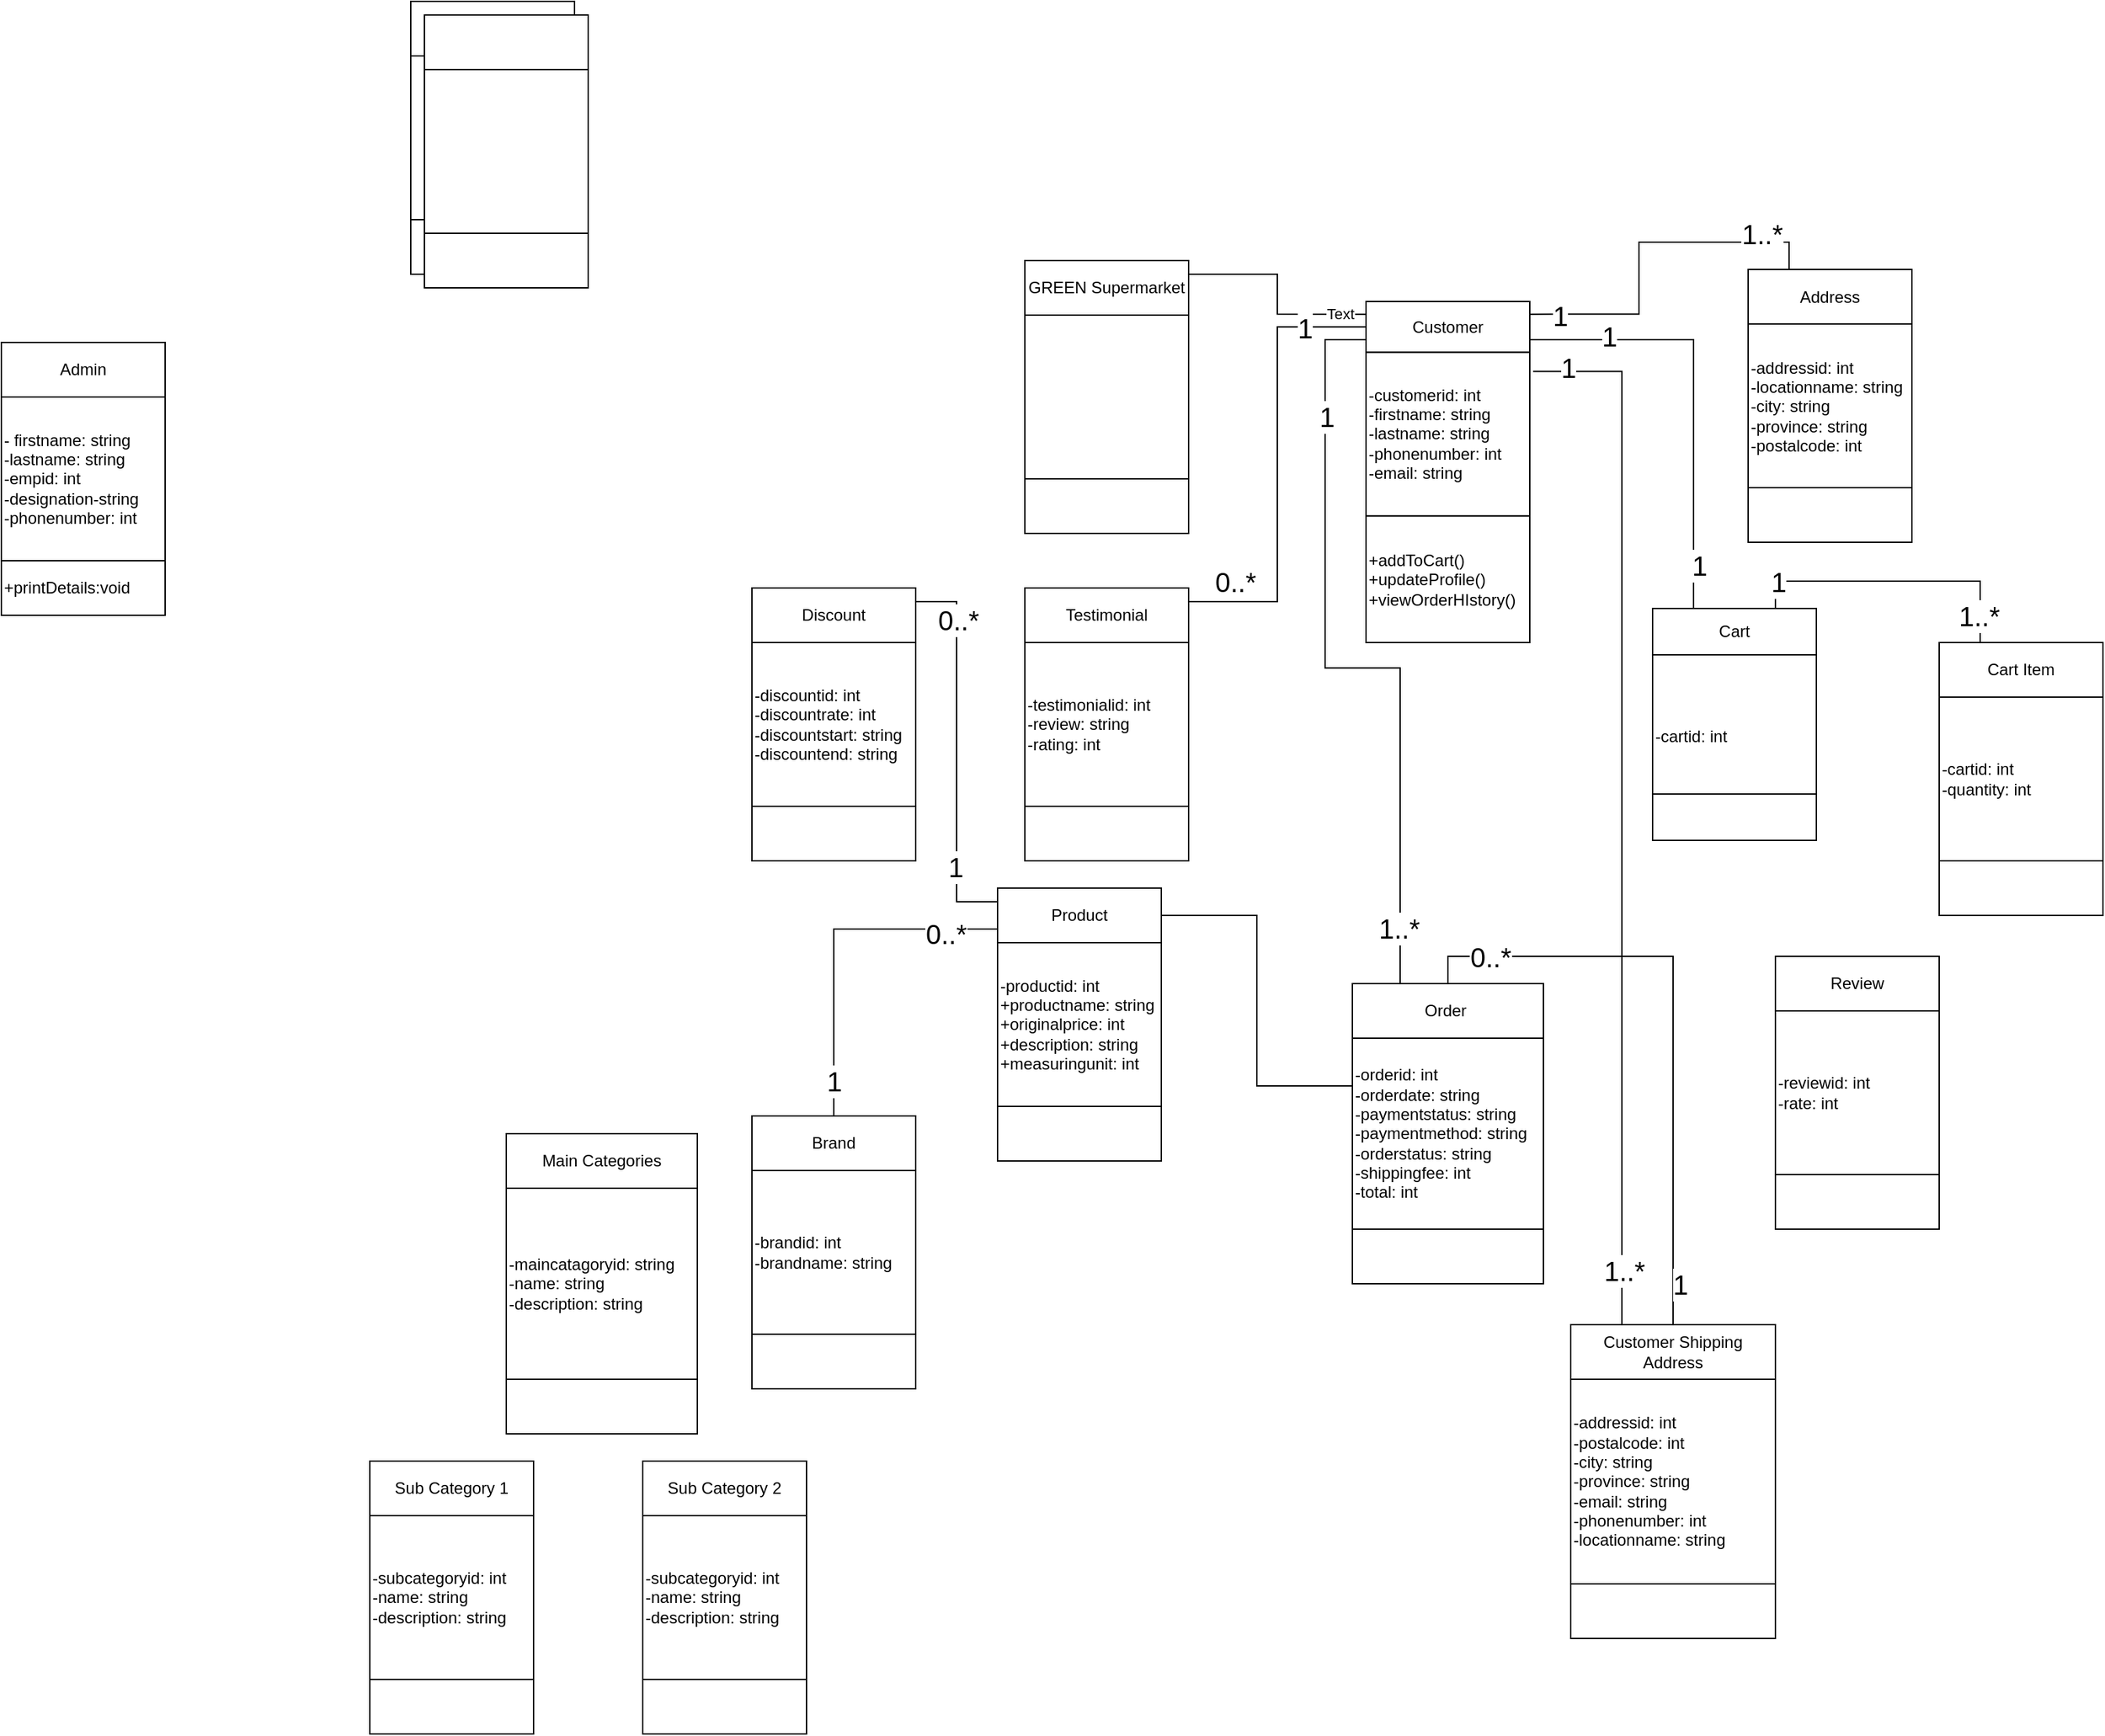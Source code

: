 <mxfile version="22.1.15" type="github">
  <diagram name="Page-1" id="pbrUZyzqcryHm647Kj-w">
    <mxGraphModel dx="2431" dy="591" grid="1" gridSize="10" guides="1" tooltips="1" connect="1" arrows="1" fold="1" page="1" pageScale="1" pageWidth="1169" pageHeight="827" math="0" shadow="0">
      <root>
        <mxCell id="0" />
        <mxCell id="1" parent="0" />
        <mxCell id="W5Dr0Cx-YYXMBpmSqF3a-1" value="" style="group" parent="1" vertex="1" connectable="0">
          <mxGeometry x="400" y="200" width="120" height="200" as="geometry" />
        </mxCell>
        <mxCell id="W5Dr0Cx-YYXMBpmSqF3a-2" value="GREEN Supermarket" style="rounded=0;whiteSpace=wrap;html=1;" parent="W5Dr0Cx-YYXMBpmSqF3a-1" vertex="1">
          <mxGeometry width="120" height="40" as="geometry" />
        </mxCell>
        <mxCell id="W5Dr0Cx-YYXMBpmSqF3a-3" value="" style="whiteSpace=wrap;html=1;aspect=fixed;align=left;" parent="W5Dr0Cx-YYXMBpmSqF3a-1" vertex="1">
          <mxGeometry y="40" width="120" height="120" as="geometry" />
        </mxCell>
        <mxCell id="W5Dr0Cx-YYXMBpmSqF3a-4" value="" style="rounded=0;whiteSpace=wrap;html=1;align=left;" parent="W5Dr0Cx-YYXMBpmSqF3a-1" vertex="1">
          <mxGeometry y="160" width="120" height="40" as="geometry" />
        </mxCell>
        <mxCell id="W5Dr0Cx-YYXMBpmSqF3a-5" value="" style="group" parent="1" vertex="1" connectable="0">
          <mxGeometry x="-350" y="260" width="120" height="200" as="geometry" />
        </mxCell>
        <mxCell id="W5Dr0Cx-YYXMBpmSqF3a-6" value="&lt;span style=&quot;background-color: initial;&quot;&gt;- firstname: string&lt;/span&gt;&lt;br&gt;&lt;span style=&quot;background-color: initial;&quot;&gt;-lastname: string&lt;/span&gt;&lt;br&gt;&lt;span style=&quot;background-color: initial;&quot;&gt;-empid: int&lt;/span&gt;&lt;br&gt;&lt;span style=&quot;background-color: initial;&quot;&gt;-designation-string&lt;/span&gt;&lt;br&gt;&lt;div style=&quot;&quot;&gt;&lt;span style=&quot;background-color: initial;&quot;&gt;-phonenumber: int&lt;/span&gt;&lt;/div&gt;" style="whiteSpace=wrap;html=1;aspect=fixed;align=left;" parent="W5Dr0Cx-YYXMBpmSqF3a-5" vertex="1">
          <mxGeometry y="40" width="120" height="120" as="geometry" />
        </mxCell>
        <mxCell id="W5Dr0Cx-YYXMBpmSqF3a-7" value="Admin" style="rounded=0;whiteSpace=wrap;html=1;" parent="W5Dr0Cx-YYXMBpmSqF3a-5" vertex="1">
          <mxGeometry width="120" height="40" as="geometry" />
        </mxCell>
        <mxCell id="W5Dr0Cx-YYXMBpmSqF3a-8" value="+printDetails:void" style="rounded=0;whiteSpace=wrap;html=1;align=left;" parent="W5Dr0Cx-YYXMBpmSqF3a-5" vertex="1">
          <mxGeometry y="160" width="120" height="40" as="geometry" />
        </mxCell>
        <mxCell id="W5Dr0Cx-YYXMBpmSqF3a-18" value="" style="group" parent="1" vertex="1" connectable="0">
          <mxGeometry x="650" y="220" width="120" height="260" as="geometry" />
        </mxCell>
        <mxCell id="z4HKT7pxpoFISXS0gPSu-98" value="" style="edgeStyle=orthogonalEdgeStyle;rounded=0;orthogonalLoop=1;jettySize=auto;html=1;" edge="1" parent="W5Dr0Cx-YYXMBpmSqF3a-18" source="W5Dr0Cx-YYXMBpmSqF3a-13" target="W5Dr0Cx-YYXMBpmSqF3a-14">
          <mxGeometry relative="1" as="geometry" />
        </mxCell>
        <mxCell id="W5Dr0Cx-YYXMBpmSqF3a-13" value="Customer" style="rounded=0;whiteSpace=wrap;html=1;" parent="W5Dr0Cx-YYXMBpmSqF3a-18" vertex="1">
          <mxGeometry y="10" width="120" height="37.27" as="geometry" />
        </mxCell>
        <mxCell id="W5Dr0Cx-YYXMBpmSqF3a-14" value="-customerid: int&lt;br&gt;-firstname: string&lt;br style=&quot;border-color: var(--border-color);&quot;&gt;&lt;span style=&quot;border-color: var(--border-color); background-color: initial;&quot;&gt;-lastname: string&lt;br&gt;-phonenumber: int&lt;br&gt;-email: string&lt;br&gt;&lt;/span&gt;" style="whiteSpace=wrap;html=1;aspect=fixed;align=left;" parent="W5Dr0Cx-YYXMBpmSqF3a-18" vertex="1">
          <mxGeometry y="47.27" width="120" height="120" as="geometry" />
        </mxCell>
        <mxCell id="W5Dr0Cx-YYXMBpmSqF3a-15" value="+addToCart()&lt;br&gt;+updateProfile()&lt;br&gt;+viewOrderHIstory()" style="rounded=0;whiteSpace=wrap;html=1;align=left;" parent="W5Dr0Cx-YYXMBpmSqF3a-18" vertex="1">
          <mxGeometry y="167.27" width="120" height="92.73" as="geometry" />
        </mxCell>
        <mxCell id="z4HKT7pxpoFISXS0gPSu-1" value="" style="group" vertex="1" connectable="0" parent="1">
          <mxGeometry x="-50" y="10" width="120" height="200" as="geometry" />
        </mxCell>
        <mxCell id="W5Dr0Cx-YYXMBpmSqF3a-9" value="" style="rounded=0;whiteSpace=wrap;html=1;" parent="z4HKT7pxpoFISXS0gPSu-1" vertex="1">
          <mxGeometry width="120" height="40" as="geometry" />
        </mxCell>
        <mxCell id="W5Dr0Cx-YYXMBpmSqF3a-10" value="" style="whiteSpace=wrap;html=1;aspect=fixed;align=left;" parent="z4HKT7pxpoFISXS0gPSu-1" vertex="1">
          <mxGeometry y="40" width="120" height="120" as="geometry" />
        </mxCell>
        <mxCell id="W5Dr0Cx-YYXMBpmSqF3a-11" value="" style="rounded=0;whiteSpace=wrap;html=1;align=left;" parent="z4HKT7pxpoFISXS0gPSu-1" vertex="1">
          <mxGeometry y="160" width="120" height="40" as="geometry" />
        </mxCell>
        <mxCell id="z4HKT7pxpoFISXS0gPSu-2" value="" style="group" vertex="1" connectable="0" parent="1">
          <mxGeometry x="380" y="660" width="120" height="200" as="geometry" />
        </mxCell>
        <mxCell id="z4HKT7pxpoFISXS0gPSu-3" value="Product" style="rounded=0;whiteSpace=wrap;html=1;" vertex="1" parent="z4HKT7pxpoFISXS0gPSu-2">
          <mxGeometry width="120" height="40" as="geometry" />
        </mxCell>
        <mxCell id="z4HKT7pxpoFISXS0gPSu-4" value="-productid: int&lt;br&gt;+productname: string&lt;br&gt;+originalprice: int&lt;br&gt;+description: string&lt;br&gt;+measuringunit: int&lt;br&gt;" style="whiteSpace=wrap;html=1;aspect=fixed;align=left;" vertex="1" parent="z4HKT7pxpoFISXS0gPSu-2">
          <mxGeometry y="40" width="120" height="120" as="geometry" />
        </mxCell>
        <mxCell id="z4HKT7pxpoFISXS0gPSu-5" value="" style="rounded=0;whiteSpace=wrap;html=1;align=left;" vertex="1" parent="z4HKT7pxpoFISXS0gPSu-2">
          <mxGeometry y="160" width="120" height="40" as="geometry" />
        </mxCell>
        <mxCell id="z4HKT7pxpoFISXS0gPSu-6" value="" style="group" vertex="1" connectable="0" parent="1">
          <mxGeometry x="860" y="455" width="120" height="170" as="geometry" />
        </mxCell>
        <mxCell id="z4HKT7pxpoFISXS0gPSu-7" value="Cart" style="rounded=0;whiteSpace=wrap;html=1;" vertex="1" parent="z4HKT7pxpoFISXS0gPSu-6">
          <mxGeometry width="120" height="34" as="geometry" />
        </mxCell>
        <mxCell id="z4HKT7pxpoFISXS0gPSu-8" value="&lt;div style=&quot;&quot;&gt;&lt;span style=&quot;background-color: initial;&quot;&gt;-cartid: int&lt;/span&gt;&lt;/div&gt;" style="whiteSpace=wrap;html=1;aspect=fixed;align=left;" vertex="1" parent="z4HKT7pxpoFISXS0gPSu-6">
          <mxGeometry y="34" width="120" height="120" as="geometry" />
        </mxCell>
        <mxCell id="z4HKT7pxpoFISXS0gPSu-9" value="" style="rounded=0;whiteSpace=wrap;html=1;align=left;" vertex="1" parent="z4HKT7pxpoFISXS0gPSu-6">
          <mxGeometry y="136" width="120" height="34" as="geometry" />
        </mxCell>
        <mxCell id="z4HKT7pxpoFISXS0gPSu-10" value="" style="group" vertex="1" connectable="0" parent="1">
          <mxGeometry x="920" y="193.5" width="160" height="213" as="geometry" />
        </mxCell>
        <mxCell id="z4HKT7pxpoFISXS0gPSu-11" value="Address" style="rounded=0;whiteSpace=wrap;html=1;" vertex="1" parent="z4HKT7pxpoFISXS0gPSu-10">
          <mxGeometry x="10" y="13" width="120" height="40" as="geometry" />
        </mxCell>
        <mxCell id="z4HKT7pxpoFISXS0gPSu-12" value="-addressid: int&lt;br&gt;-locationname: string&lt;br&gt;-city: string&lt;br&gt;-province: string&lt;br&gt;-postalcode: int" style="whiteSpace=wrap;html=1;aspect=fixed;align=left;" vertex="1" parent="z4HKT7pxpoFISXS0gPSu-10">
          <mxGeometry x="10" y="53" width="120" height="120" as="geometry" />
        </mxCell>
        <mxCell id="z4HKT7pxpoFISXS0gPSu-13" value="" style="rounded=0;whiteSpace=wrap;html=1;align=left;" vertex="1" parent="z4HKT7pxpoFISXS0gPSu-10">
          <mxGeometry x="10" y="173" width="120" height="40" as="geometry" />
        </mxCell>
        <mxCell id="z4HKT7pxpoFISXS0gPSu-14" value="" style="group" vertex="1" connectable="0" parent="1">
          <mxGeometry x="1070" y="480" width="120" height="200" as="geometry" />
        </mxCell>
        <mxCell id="z4HKT7pxpoFISXS0gPSu-15" value="Cart Item" style="rounded=0;whiteSpace=wrap;html=1;" vertex="1" parent="z4HKT7pxpoFISXS0gPSu-14">
          <mxGeometry width="120" height="40" as="geometry" />
        </mxCell>
        <mxCell id="z4HKT7pxpoFISXS0gPSu-16" value="-cartid: int&lt;br&gt;-quantity: int" style="whiteSpace=wrap;html=1;aspect=fixed;align=left;" vertex="1" parent="z4HKT7pxpoFISXS0gPSu-14">
          <mxGeometry y="40" width="120" height="120" as="geometry" />
        </mxCell>
        <mxCell id="z4HKT7pxpoFISXS0gPSu-17" value="" style="rounded=0;whiteSpace=wrap;html=1;align=left;" vertex="1" parent="z4HKT7pxpoFISXS0gPSu-14">
          <mxGeometry y="160" width="120" height="40" as="geometry" />
        </mxCell>
        <mxCell id="z4HKT7pxpoFISXS0gPSu-22" value="" style="group" vertex="1" connectable="0" parent="1">
          <mxGeometry x="640" y="730" width="140" height="220" as="geometry" />
        </mxCell>
        <mxCell id="z4HKT7pxpoFISXS0gPSu-23" value="Order&amp;nbsp;" style="rounded=0;whiteSpace=wrap;html=1;" vertex="1" parent="z4HKT7pxpoFISXS0gPSu-22">
          <mxGeometry width="140" height="40" as="geometry" />
        </mxCell>
        <mxCell id="z4HKT7pxpoFISXS0gPSu-24" value="-orderid: int&lt;br&gt;-orderdate: string&lt;br&gt;-paymentstatus: string&lt;br&gt;-paymentmethod: string&lt;br&gt;-orderstatus: string&lt;br&gt;-shippingfee: int&lt;br&gt;-total: int" style="whiteSpace=wrap;html=1;aspect=fixed;align=left;" vertex="1" parent="z4HKT7pxpoFISXS0gPSu-22">
          <mxGeometry y="40" width="140" height="140" as="geometry" />
        </mxCell>
        <mxCell id="z4HKT7pxpoFISXS0gPSu-25" value="" style="rounded=0;whiteSpace=wrap;html=1;align=left;" vertex="1" parent="z4HKT7pxpoFISXS0gPSu-22">
          <mxGeometry y="180" width="140" height="40" as="geometry" />
        </mxCell>
        <mxCell id="z4HKT7pxpoFISXS0gPSu-26" value="" style="group" vertex="1" connectable="0" parent="1">
          <mxGeometry x="400" y="440" width="120" height="200" as="geometry" />
        </mxCell>
        <mxCell id="z4HKT7pxpoFISXS0gPSu-27" value="Testimonial" style="rounded=0;whiteSpace=wrap;html=1;" vertex="1" parent="z4HKT7pxpoFISXS0gPSu-26">
          <mxGeometry width="120" height="40" as="geometry" />
        </mxCell>
        <mxCell id="z4HKT7pxpoFISXS0gPSu-28" value="-testimonialid: int&lt;br&gt;-review: string&lt;br&gt;-rating: int" style="whiteSpace=wrap;html=1;aspect=fixed;align=left;" vertex="1" parent="z4HKT7pxpoFISXS0gPSu-26">
          <mxGeometry y="40" width="120" height="120" as="geometry" />
        </mxCell>
        <mxCell id="z4HKT7pxpoFISXS0gPSu-29" value="" style="rounded=0;whiteSpace=wrap;html=1;align=left;" vertex="1" parent="z4HKT7pxpoFISXS0gPSu-26">
          <mxGeometry y="160" width="120" height="40" as="geometry" />
        </mxCell>
        <mxCell id="z4HKT7pxpoFISXS0gPSu-30" value="" style="group" vertex="1" connectable="0" parent="1">
          <mxGeometry x="200" y="440" width="120" height="200" as="geometry" />
        </mxCell>
        <mxCell id="z4HKT7pxpoFISXS0gPSu-31" value="Discount" style="rounded=0;whiteSpace=wrap;html=1;" vertex="1" parent="z4HKT7pxpoFISXS0gPSu-30">
          <mxGeometry width="120" height="40" as="geometry" />
        </mxCell>
        <mxCell id="z4HKT7pxpoFISXS0gPSu-32" value="-discountid: int&lt;br&gt;-discountrate: int&lt;br&gt;-discountstart: string&lt;br&gt;-discountend: string" style="whiteSpace=wrap;html=1;aspect=fixed;align=left;" vertex="1" parent="z4HKT7pxpoFISXS0gPSu-30">
          <mxGeometry y="40" width="120" height="120" as="geometry" />
        </mxCell>
        <mxCell id="z4HKT7pxpoFISXS0gPSu-33" value="" style="rounded=0;whiteSpace=wrap;html=1;align=left;" vertex="1" parent="z4HKT7pxpoFISXS0gPSu-30">
          <mxGeometry y="160" width="120" height="40" as="geometry" />
        </mxCell>
        <mxCell id="z4HKT7pxpoFISXS0gPSu-34" value="" style="group" vertex="1" connectable="0" parent="1">
          <mxGeometry x="200" y="827" width="120" height="200" as="geometry" />
        </mxCell>
        <mxCell id="z4HKT7pxpoFISXS0gPSu-35" value="Brand" style="rounded=0;whiteSpace=wrap;html=1;" vertex="1" parent="z4HKT7pxpoFISXS0gPSu-34">
          <mxGeometry width="120" height="40" as="geometry" />
        </mxCell>
        <mxCell id="z4HKT7pxpoFISXS0gPSu-36" value="-brandid: int&lt;br&gt;-brandname: string" style="whiteSpace=wrap;html=1;aspect=fixed;align=left;" vertex="1" parent="z4HKT7pxpoFISXS0gPSu-34">
          <mxGeometry y="40" width="120" height="120" as="geometry" />
        </mxCell>
        <mxCell id="z4HKT7pxpoFISXS0gPSu-37" value="" style="rounded=0;whiteSpace=wrap;html=1;align=left;" vertex="1" parent="z4HKT7pxpoFISXS0gPSu-34">
          <mxGeometry y="160" width="120" height="40" as="geometry" />
        </mxCell>
        <mxCell id="z4HKT7pxpoFISXS0gPSu-40" value="" style="group" vertex="1" connectable="0" parent="1">
          <mxGeometry x="-40" y="20" width="120" height="200" as="geometry" />
        </mxCell>
        <mxCell id="z4HKT7pxpoFISXS0gPSu-41" value="" style="rounded=0;whiteSpace=wrap;html=1;" vertex="1" parent="z4HKT7pxpoFISXS0gPSu-40">
          <mxGeometry width="120" height="40" as="geometry" />
        </mxCell>
        <mxCell id="z4HKT7pxpoFISXS0gPSu-42" value="" style="whiteSpace=wrap;html=1;aspect=fixed;align=left;" vertex="1" parent="z4HKT7pxpoFISXS0gPSu-40">
          <mxGeometry y="40" width="120" height="120" as="geometry" />
        </mxCell>
        <mxCell id="z4HKT7pxpoFISXS0gPSu-43" value="" style="rounded=0;whiteSpace=wrap;html=1;align=left;" vertex="1" parent="z4HKT7pxpoFISXS0gPSu-40">
          <mxGeometry y="160" width="120" height="40" as="geometry" />
        </mxCell>
        <mxCell id="z4HKT7pxpoFISXS0gPSu-44" value="" style="group" vertex="1" connectable="0" parent="1">
          <mxGeometry x="950" y="710" width="120" height="200" as="geometry" />
        </mxCell>
        <mxCell id="z4HKT7pxpoFISXS0gPSu-45" value="Review" style="rounded=0;whiteSpace=wrap;html=1;" vertex="1" parent="z4HKT7pxpoFISXS0gPSu-44">
          <mxGeometry width="120" height="40" as="geometry" />
        </mxCell>
        <mxCell id="z4HKT7pxpoFISXS0gPSu-46" value="-reviewid: int&lt;br&gt;-rate: int" style="whiteSpace=wrap;html=1;aspect=fixed;align=left;" vertex="1" parent="z4HKT7pxpoFISXS0gPSu-44">
          <mxGeometry y="40" width="120" height="120" as="geometry" />
        </mxCell>
        <mxCell id="z4HKT7pxpoFISXS0gPSu-47" value="" style="rounded=0;whiteSpace=wrap;html=1;align=left;" vertex="1" parent="z4HKT7pxpoFISXS0gPSu-44">
          <mxGeometry y="160" width="120" height="40" as="geometry" />
        </mxCell>
        <mxCell id="z4HKT7pxpoFISXS0gPSu-52" value="" style="group" vertex="1" connectable="0" parent="1">
          <mxGeometry x="-80" y="1080" width="120" height="200" as="geometry" />
        </mxCell>
        <mxCell id="z4HKT7pxpoFISXS0gPSu-53" value="Sub Category 1" style="rounded=0;whiteSpace=wrap;html=1;" vertex="1" parent="z4HKT7pxpoFISXS0gPSu-52">
          <mxGeometry width="120" height="40" as="geometry" />
        </mxCell>
        <mxCell id="z4HKT7pxpoFISXS0gPSu-54" value="-subcategoryid: int&lt;br&gt;-name: string&lt;br&gt;-description: string" style="whiteSpace=wrap;html=1;aspect=fixed;align=left;" vertex="1" parent="z4HKT7pxpoFISXS0gPSu-52">
          <mxGeometry y="40" width="120" height="120" as="geometry" />
        </mxCell>
        <mxCell id="z4HKT7pxpoFISXS0gPSu-55" value="" style="rounded=0;whiteSpace=wrap;html=1;align=left;" vertex="1" parent="z4HKT7pxpoFISXS0gPSu-52">
          <mxGeometry y="160" width="120" height="40" as="geometry" />
        </mxCell>
        <mxCell id="z4HKT7pxpoFISXS0gPSu-56" value="" style="group" vertex="1" connectable="0" parent="1">
          <mxGeometry x="120" y="1080" width="120" height="200" as="geometry" />
        </mxCell>
        <mxCell id="z4HKT7pxpoFISXS0gPSu-57" value="Sub Category 2" style="rounded=0;whiteSpace=wrap;html=1;" vertex="1" parent="z4HKT7pxpoFISXS0gPSu-56">
          <mxGeometry width="120" height="40" as="geometry" />
        </mxCell>
        <mxCell id="z4HKT7pxpoFISXS0gPSu-58" value="-subcategoryid: int&lt;br&gt;-name: string&lt;br&gt;-description: string" style="whiteSpace=wrap;html=1;aspect=fixed;align=left;" vertex="1" parent="z4HKT7pxpoFISXS0gPSu-56">
          <mxGeometry y="40" width="120" height="120" as="geometry" />
        </mxCell>
        <mxCell id="z4HKT7pxpoFISXS0gPSu-59" value="" style="rounded=0;whiteSpace=wrap;html=1;align=left;" vertex="1" parent="z4HKT7pxpoFISXS0gPSu-56">
          <mxGeometry y="160" width="120" height="40" as="geometry" />
        </mxCell>
        <mxCell id="z4HKT7pxpoFISXS0gPSu-61" value="" style="group" vertex="1" connectable="0" parent="1">
          <mxGeometry x="20" y="840" width="140" height="220" as="geometry" />
        </mxCell>
        <mxCell id="z4HKT7pxpoFISXS0gPSu-18" value="" style="group" vertex="1" connectable="0" parent="z4HKT7pxpoFISXS0gPSu-61">
          <mxGeometry width="140" height="200" as="geometry" />
        </mxCell>
        <mxCell id="z4HKT7pxpoFISXS0gPSu-19" value="Main Categories" style="rounded=0;whiteSpace=wrap;html=1;" vertex="1" parent="z4HKT7pxpoFISXS0gPSu-18">
          <mxGeometry width="140" height="40" as="geometry" />
        </mxCell>
        <mxCell id="z4HKT7pxpoFISXS0gPSu-20" value="-maincatagoryid: string&lt;br&gt;-name: string&lt;br&gt;-description: string&lt;br&gt;" style="whiteSpace=wrap;html=1;aspect=fixed;align=left;" vertex="1" parent="z4HKT7pxpoFISXS0gPSu-18">
          <mxGeometry y="40" width="140" height="140" as="geometry" />
        </mxCell>
        <mxCell id="z4HKT7pxpoFISXS0gPSu-21" value="" style="rounded=0;whiteSpace=wrap;html=1;align=left;" vertex="1" parent="z4HKT7pxpoFISXS0gPSu-61">
          <mxGeometry y="180" width="140" height="40" as="geometry" />
        </mxCell>
        <mxCell id="z4HKT7pxpoFISXS0gPSu-62" style="edgeStyle=orthogonalEdgeStyle;rounded=0;orthogonalLoop=1;jettySize=auto;html=1;entryX=0.5;entryY=0;entryDx=0;entryDy=0;endArrow=none;endFill=0;exitX=0;exitY=0.75;exitDx=0;exitDy=0;" edge="1" parent="1" source="z4HKT7pxpoFISXS0gPSu-3" target="z4HKT7pxpoFISXS0gPSu-35">
          <mxGeometry relative="1" as="geometry">
            <mxPoint x="330" y="640" as="sourcePoint" />
          </mxGeometry>
        </mxCell>
        <mxCell id="z4HKT7pxpoFISXS0gPSu-65" value="0..*" style="edgeLabel;html=1;align=center;verticalAlign=middle;resizable=0;points=[];fontSize=20;" vertex="1" connectable="0" parent="z4HKT7pxpoFISXS0gPSu-62">
          <mxGeometry x="-0.802" relative="1" as="geometry">
            <mxPoint x="-13" y="3" as="offset" />
          </mxGeometry>
        </mxCell>
        <mxCell id="z4HKT7pxpoFISXS0gPSu-66" value="1" style="edgeLabel;html=1;align=center;verticalAlign=middle;resizable=0;points=[];fontSize=20;" vertex="1" connectable="0" parent="z4HKT7pxpoFISXS0gPSu-62">
          <mxGeometry x="0.882" relative="1" as="geometry">
            <mxPoint y="-11" as="offset" />
          </mxGeometry>
        </mxCell>
        <mxCell id="z4HKT7pxpoFISXS0gPSu-68" style="edgeStyle=orthogonalEdgeStyle;rounded=0;orthogonalLoop=1;jettySize=auto;html=1;exitX=0;exitY=0.25;exitDx=0;exitDy=0;entryX=1;entryY=0.25;entryDx=0;entryDy=0;endArrow=none;endFill=0;" edge="1" parent="1" source="z4HKT7pxpoFISXS0gPSu-3" target="z4HKT7pxpoFISXS0gPSu-31">
          <mxGeometry relative="1" as="geometry" />
        </mxCell>
        <mxCell id="z4HKT7pxpoFISXS0gPSu-69" value="1" style="edgeLabel;html=1;align=center;verticalAlign=middle;resizable=0;points=[];fontSize=20;" vertex="1" connectable="0" parent="z4HKT7pxpoFISXS0gPSu-68">
          <mxGeometry x="-0.76" y="1" relative="1" as="geometry">
            <mxPoint y="-23" as="offset" />
          </mxGeometry>
        </mxCell>
        <mxCell id="z4HKT7pxpoFISXS0gPSu-70" value="0..*" style="edgeLabel;html=1;align=center;verticalAlign=middle;resizable=0;points=[];fontSize=20;" vertex="1" connectable="0" parent="z4HKT7pxpoFISXS0gPSu-68">
          <mxGeometry x="0.697" y="-1" relative="1" as="geometry">
            <mxPoint as="offset" />
          </mxGeometry>
        </mxCell>
        <mxCell id="z4HKT7pxpoFISXS0gPSu-71" style="edgeStyle=orthogonalEdgeStyle;rounded=0;orthogonalLoop=1;jettySize=auto;html=1;exitX=0.5;exitY=0;exitDx=0;exitDy=0;endArrow=none;endFill=0;entryX=0.5;entryY=0;entryDx=0;entryDy=0;" edge="1" parent="1" source="z4HKT7pxpoFISXS0gPSu-23" target="z4HKT7pxpoFISXS0gPSu-49">
          <mxGeometry relative="1" as="geometry">
            <mxPoint x="970" y="970" as="targetPoint" />
          </mxGeometry>
        </mxCell>
        <mxCell id="z4HKT7pxpoFISXS0gPSu-72" value="1&lt;br style=&quot;font-size: 20px;&quot;&gt;" style="edgeLabel;html=1;align=center;verticalAlign=middle;resizable=0;points=[];fontSize=20;" vertex="1" connectable="0" parent="z4HKT7pxpoFISXS0gPSu-71">
          <mxGeometry x="0.78" y="1" relative="1" as="geometry">
            <mxPoint x="4" y="20" as="offset" />
          </mxGeometry>
        </mxCell>
        <mxCell id="z4HKT7pxpoFISXS0gPSu-73" value="0..*" style="edgeLabel;html=1;align=center;verticalAlign=middle;resizable=0;points=[];fontSize=20;" vertex="1" connectable="0" parent="z4HKT7pxpoFISXS0gPSu-71">
          <mxGeometry x="-0.863" y="-3" relative="1" as="geometry">
            <mxPoint x="20" y="-3" as="offset" />
          </mxGeometry>
        </mxCell>
        <mxCell id="z4HKT7pxpoFISXS0gPSu-74" style="edgeStyle=orthogonalEdgeStyle;rounded=0;orthogonalLoop=1;jettySize=auto;html=1;exitX=0.25;exitY=0;exitDx=0;exitDy=0;entryX=1;entryY=0.25;entryDx=0;entryDy=0;endArrow=none;endFill=0;" edge="1" parent="1" source="z4HKT7pxpoFISXS0gPSu-11" target="W5Dr0Cx-YYXMBpmSqF3a-13">
          <mxGeometry relative="1" as="geometry" />
        </mxCell>
        <mxCell id="z4HKT7pxpoFISXS0gPSu-75" value="1..*" style="edgeLabel;html=1;align=center;verticalAlign=middle;resizable=0;points=[];fontSize=20;" vertex="1" connectable="0" parent="z4HKT7pxpoFISXS0gPSu-74">
          <mxGeometry x="-0.86" y="-2" relative="1" as="geometry">
            <mxPoint x="-22" y="-8" as="offset" />
          </mxGeometry>
        </mxCell>
        <mxCell id="z4HKT7pxpoFISXS0gPSu-76" value="1&lt;br style=&quot;font-size: 20px;&quot;&gt;" style="edgeLabel;html=1;align=center;verticalAlign=middle;resizable=0;points=[];fontSize=20;" vertex="1" connectable="0" parent="z4HKT7pxpoFISXS0gPSu-74">
          <mxGeometry x="0.836" relative="1" as="geometry">
            <mxPoint as="offset" />
          </mxGeometry>
        </mxCell>
        <mxCell id="z4HKT7pxpoFISXS0gPSu-79" style="edgeStyle=orthogonalEdgeStyle;rounded=0;orthogonalLoop=1;jettySize=auto;html=1;exitX=1;exitY=0.25;exitDx=0;exitDy=0;entryX=0;entryY=0.25;entryDx=0;entryDy=0;endArrow=none;endFill=0;" edge="1" parent="1" source="W5Dr0Cx-YYXMBpmSqF3a-2" target="W5Dr0Cx-YYXMBpmSqF3a-13">
          <mxGeometry relative="1" as="geometry" />
        </mxCell>
        <mxCell id="z4HKT7pxpoFISXS0gPSu-80" value="Text" style="edgeLabel;html=1;align=center;verticalAlign=middle;resizable=0;points=[];" vertex="1" connectable="0" parent="z4HKT7pxpoFISXS0gPSu-79">
          <mxGeometry x="0.76" y="1" relative="1" as="geometry">
            <mxPoint as="offset" />
          </mxGeometry>
        </mxCell>
        <mxCell id="z4HKT7pxpoFISXS0gPSu-81" style="edgeStyle=orthogonalEdgeStyle;rounded=0;orthogonalLoop=1;jettySize=auto;html=1;entryX=1;entryY=0.25;entryDx=0;entryDy=0;endArrow=none;endFill=0;exitX=0;exitY=0.5;exitDx=0;exitDy=0;" edge="1" parent="1" source="W5Dr0Cx-YYXMBpmSqF3a-13" target="z4HKT7pxpoFISXS0gPSu-27">
          <mxGeometry relative="1" as="geometry">
            <mxPoint x="650" y="340" as="sourcePoint" />
          </mxGeometry>
        </mxCell>
        <mxCell id="z4HKT7pxpoFISXS0gPSu-82" value="0..*" style="edgeLabel;html=1;align=center;verticalAlign=middle;resizable=0;points=[];fontSize=20;" vertex="1" connectable="0" parent="z4HKT7pxpoFISXS0gPSu-81">
          <mxGeometry x="0.795" y="-2" relative="1" as="geometry">
            <mxPoint y="-13" as="offset" />
          </mxGeometry>
        </mxCell>
        <mxCell id="z4HKT7pxpoFISXS0gPSu-83" value="1" style="edgeLabel;html=1;align=center;verticalAlign=middle;resizable=0;points=[];fontSize=20;" vertex="1" connectable="0" parent="z4HKT7pxpoFISXS0gPSu-81">
          <mxGeometry x="-0.678" relative="1" as="geometry">
            <mxPoint x="8" as="offset" />
          </mxGeometry>
        </mxCell>
        <mxCell id="z4HKT7pxpoFISXS0gPSu-84" style="edgeStyle=orthogonalEdgeStyle;rounded=0;orthogonalLoop=1;jettySize=auto;html=1;exitX=0.75;exitY=0;exitDx=0;exitDy=0;entryX=0.25;entryY=0;entryDx=0;entryDy=0;endArrow=none;endFill=0;" edge="1" parent="1" source="z4HKT7pxpoFISXS0gPSu-7" target="z4HKT7pxpoFISXS0gPSu-15">
          <mxGeometry relative="1" as="geometry" />
        </mxCell>
        <mxCell id="z4HKT7pxpoFISXS0gPSu-85" value="1..*" style="edgeLabel;html=1;align=center;verticalAlign=middle;resizable=0;points=[];fontSize=20;" vertex="1" connectable="0" parent="z4HKT7pxpoFISXS0gPSu-84">
          <mxGeometry x="0.847" y="-1" relative="1" as="geometry">
            <mxPoint y="-4" as="offset" />
          </mxGeometry>
        </mxCell>
        <mxCell id="z4HKT7pxpoFISXS0gPSu-86" value="1" style="edgeLabel;html=1;align=center;verticalAlign=middle;resizable=0;points=[];fontSize=20;" vertex="1" connectable="0" parent="z4HKT7pxpoFISXS0gPSu-84">
          <mxGeometry x="-0.796" relative="1" as="geometry">
            <mxPoint as="offset" />
          </mxGeometry>
        </mxCell>
        <mxCell id="z4HKT7pxpoFISXS0gPSu-89" value="" style="group" vertex="1" connectable="0" parent="1">
          <mxGeometry x="800" y="980" width="150" height="230" as="geometry" />
        </mxCell>
        <mxCell id="z4HKT7pxpoFISXS0gPSu-48" value="" style="group" vertex="1" connectable="0" parent="z4HKT7pxpoFISXS0gPSu-89">
          <mxGeometry width="150" height="200" as="geometry" />
        </mxCell>
        <mxCell id="z4HKT7pxpoFISXS0gPSu-87" style="edgeStyle=orthogonalEdgeStyle;rounded=0;orthogonalLoop=1;jettySize=auto;html=1;" edge="1" parent="z4HKT7pxpoFISXS0gPSu-48" source="z4HKT7pxpoFISXS0gPSu-49" target="z4HKT7pxpoFISXS0gPSu-50">
          <mxGeometry relative="1" as="geometry" />
        </mxCell>
        <mxCell id="z4HKT7pxpoFISXS0gPSu-49" value="Customer Shipping&lt;br&gt;Address" style="rounded=0;whiteSpace=wrap;html=1;" vertex="1" parent="z4HKT7pxpoFISXS0gPSu-48">
          <mxGeometry width="150" height="40" as="geometry" />
        </mxCell>
        <mxCell id="z4HKT7pxpoFISXS0gPSu-50" value="-addressid: int&lt;br&gt;-postalcode: int&lt;br&gt;-city: string&lt;br&gt;-province: string&lt;br&gt;-email: string&lt;br&gt;-phonenumber: int&lt;br&gt;-locationname: string" style="whiteSpace=wrap;html=1;aspect=fixed;align=left;" vertex="1" parent="z4HKT7pxpoFISXS0gPSu-48">
          <mxGeometry y="40" width="150" height="150" as="geometry" />
        </mxCell>
        <mxCell id="z4HKT7pxpoFISXS0gPSu-51" value="" style="rounded=0;whiteSpace=wrap;html=1;align=left;" vertex="1" parent="z4HKT7pxpoFISXS0gPSu-89">
          <mxGeometry y="190" width="150" height="40" as="geometry" />
        </mxCell>
        <mxCell id="z4HKT7pxpoFISXS0gPSu-90" style="edgeStyle=orthogonalEdgeStyle;rounded=0;orthogonalLoop=1;jettySize=auto;html=1;exitX=0.25;exitY=0;exitDx=0;exitDy=0;endArrow=none;endFill=0;entryX=0;entryY=0.75;entryDx=0;entryDy=0;" edge="1" parent="1" source="z4HKT7pxpoFISXS0gPSu-23" target="W5Dr0Cx-YYXMBpmSqF3a-13">
          <mxGeometry relative="1" as="geometry">
            <mxPoint x="640" y="287" as="targetPoint" />
          </mxGeometry>
        </mxCell>
        <mxCell id="z4HKT7pxpoFISXS0gPSu-91" value="1" style="edgeLabel;html=1;align=center;verticalAlign=middle;resizable=0;points=[];fontSize=20;" vertex="1" connectable="0" parent="z4HKT7pxpoFISXS0gPSu-90">
          <mxGeometry x="0.83" y="-1" relative="1" as="geometry">
            <mxPoint y="38" as="offset" />
          </mxGeometry>
        </mxCell>
        <mxCell id="z4HKT7pxpoFISXS0gPSu-92" value="1..*" style="edgeLabel;html=1;align=center;verticalAlign=middle;resizable=0;points=[];fontSize=20;" vertex="1" connectable="0" parent="z4HKT7pxpoFISXS0gPSu-90">
          <mxGeometry x="-0.852" y="1" relative="1" as="geometry">
            <mxPoint as="offset" />
          </mxGeometry>
        </mxCell>
        <mxCell id="z4HKT7pxpoFISXS0gPSu-94" style="edgeStyle=orthogonalEdgeStyle;rounded=0;orthogonalLoop=1;jettySize=auto;html=1;exitX=1;exitY=0.75;exitDx=0;exitDy=0;entryX=0.25;entryY=0;entryDx=0;entryDy=0;endArrow=none;endFill=0;" edge="1" parent="1" source="W5Dr0Cx-YYXMBpmSqF3a-13" target="z4HKT7pxpoFISXS0gPSu-7">
          <mxGeometry relative="1" as="geometry" />
        </mxCell>
        <mxCell id="z4HKT7pxpoFISXS0gPSu-95" value="1" style="edgeLabel;html=1;align=center;verticalAlign=middle;resizable=0;points=[];fontSize=20;" vertex="1" connectable="0" parent="z4HKT7pxpoFISXS0gPSu-94">
          <mxGeometry x="-0.659" y="3" relative="1" as="geometry">
            <mxPoint x="4" as="offset" />
          </mxGeometry>
        </mxCell>
        <mxCell id="z4HKT7pxpoFISXS0gPSu-96" value="1" style="edgeLabel;html=1;align=center;verticalAlign=middle;resizable=0;points=[];fontSize=20;" vertex="1" connectable="0" parent="z4HKT7pxpoFISXS0gPSu-94">
          <mxGeometry x="0.793" y="4" relative="1" as="geometry">
            <mxPoint y="1" as="offset" />
          </mxGeometry>
        </mxCell>
        <mxCell id="z4HKT7pxpoFISXS0gPSu-97" style="edgeStyle=orthogonalEdgeStyle;rounded=0;orthogonalLoop=1;jettySize=auto;html=1;exitX=1;exitY=0.5;exitDx=0;exitDy=0;entryX=0;entryY=0.25;entryDx=0;entryDy=0;endArrow=none;endFill=0;" edge="1" parent="1" source="z4HKT7pxpoFISXS0gPSu-3" target="z4HKT7pxpoFISXS0gPSu-24">
          <mxGeometry relative="1" as="geometry" />
        </mxCell>
        <mxCell id="z4HKT7pxpoFISXS0gPSu-99" style="edgeStyle=orthogonalEdgeStyle;rounded=0;orthogonalLoop=1;jettySize=auto;html=1;entryX=0.25;entryY=0;entryDx=0;entryDy=0;exitX=1.02;exitY=0.116;exitDx=0;exitDy=0;endArrow=none;endFill=0;exitPerimeter=0;" edge="1" parent="1" source="W5Dr0Cx-YYXMBpmSqF3a-14" target="z4HKT7pxpoFISXS0gPSu-49">
          <mxGeometry relative="1" as="geometry">
            <mxPoint x="710.0" y="219.94" as="sourcePoint" />
            <mxPoint x="823.25" y="965.78" as="targetPoint" />
          </mxGeometry>
        </mxCell>
        <mxCell id="z4HKT7pxpoFISXS0gPSu-100" value="1..*" style="edgeLabel;html=1;align=center;verticalAlign=middle;resizable=0;points=[];fontSize=20;" vertex="1" connectable="0" parent="z4HKT7pxpoFISXS0gPSu-99">
          <mxGeometry x="0.924" y="1" relative="1" as="geometry">
            <mxPoint y="-11" as="offset" />
          </mxGeometry>
        </mxCell>
        <mxCell id="z4HKT7pxpoFISXS0gPSu-101" value="1" style="edgeLabel;html=1;align=center;verticalAlign=middle;resizable=0;points=[];fontSize=20;" vertex="1" connectable="0" parent="z4HKT7pxpoFISXS0gPSu-99">
          <mxGeometry x="-0.935" y="3" relative="1" as="geometry">
            <mxPoint as="offset" />
          </mxGeometry>
        </mxCell>
      </root>
    </mxGraphModel>
  </diagram>
</mxfile>
